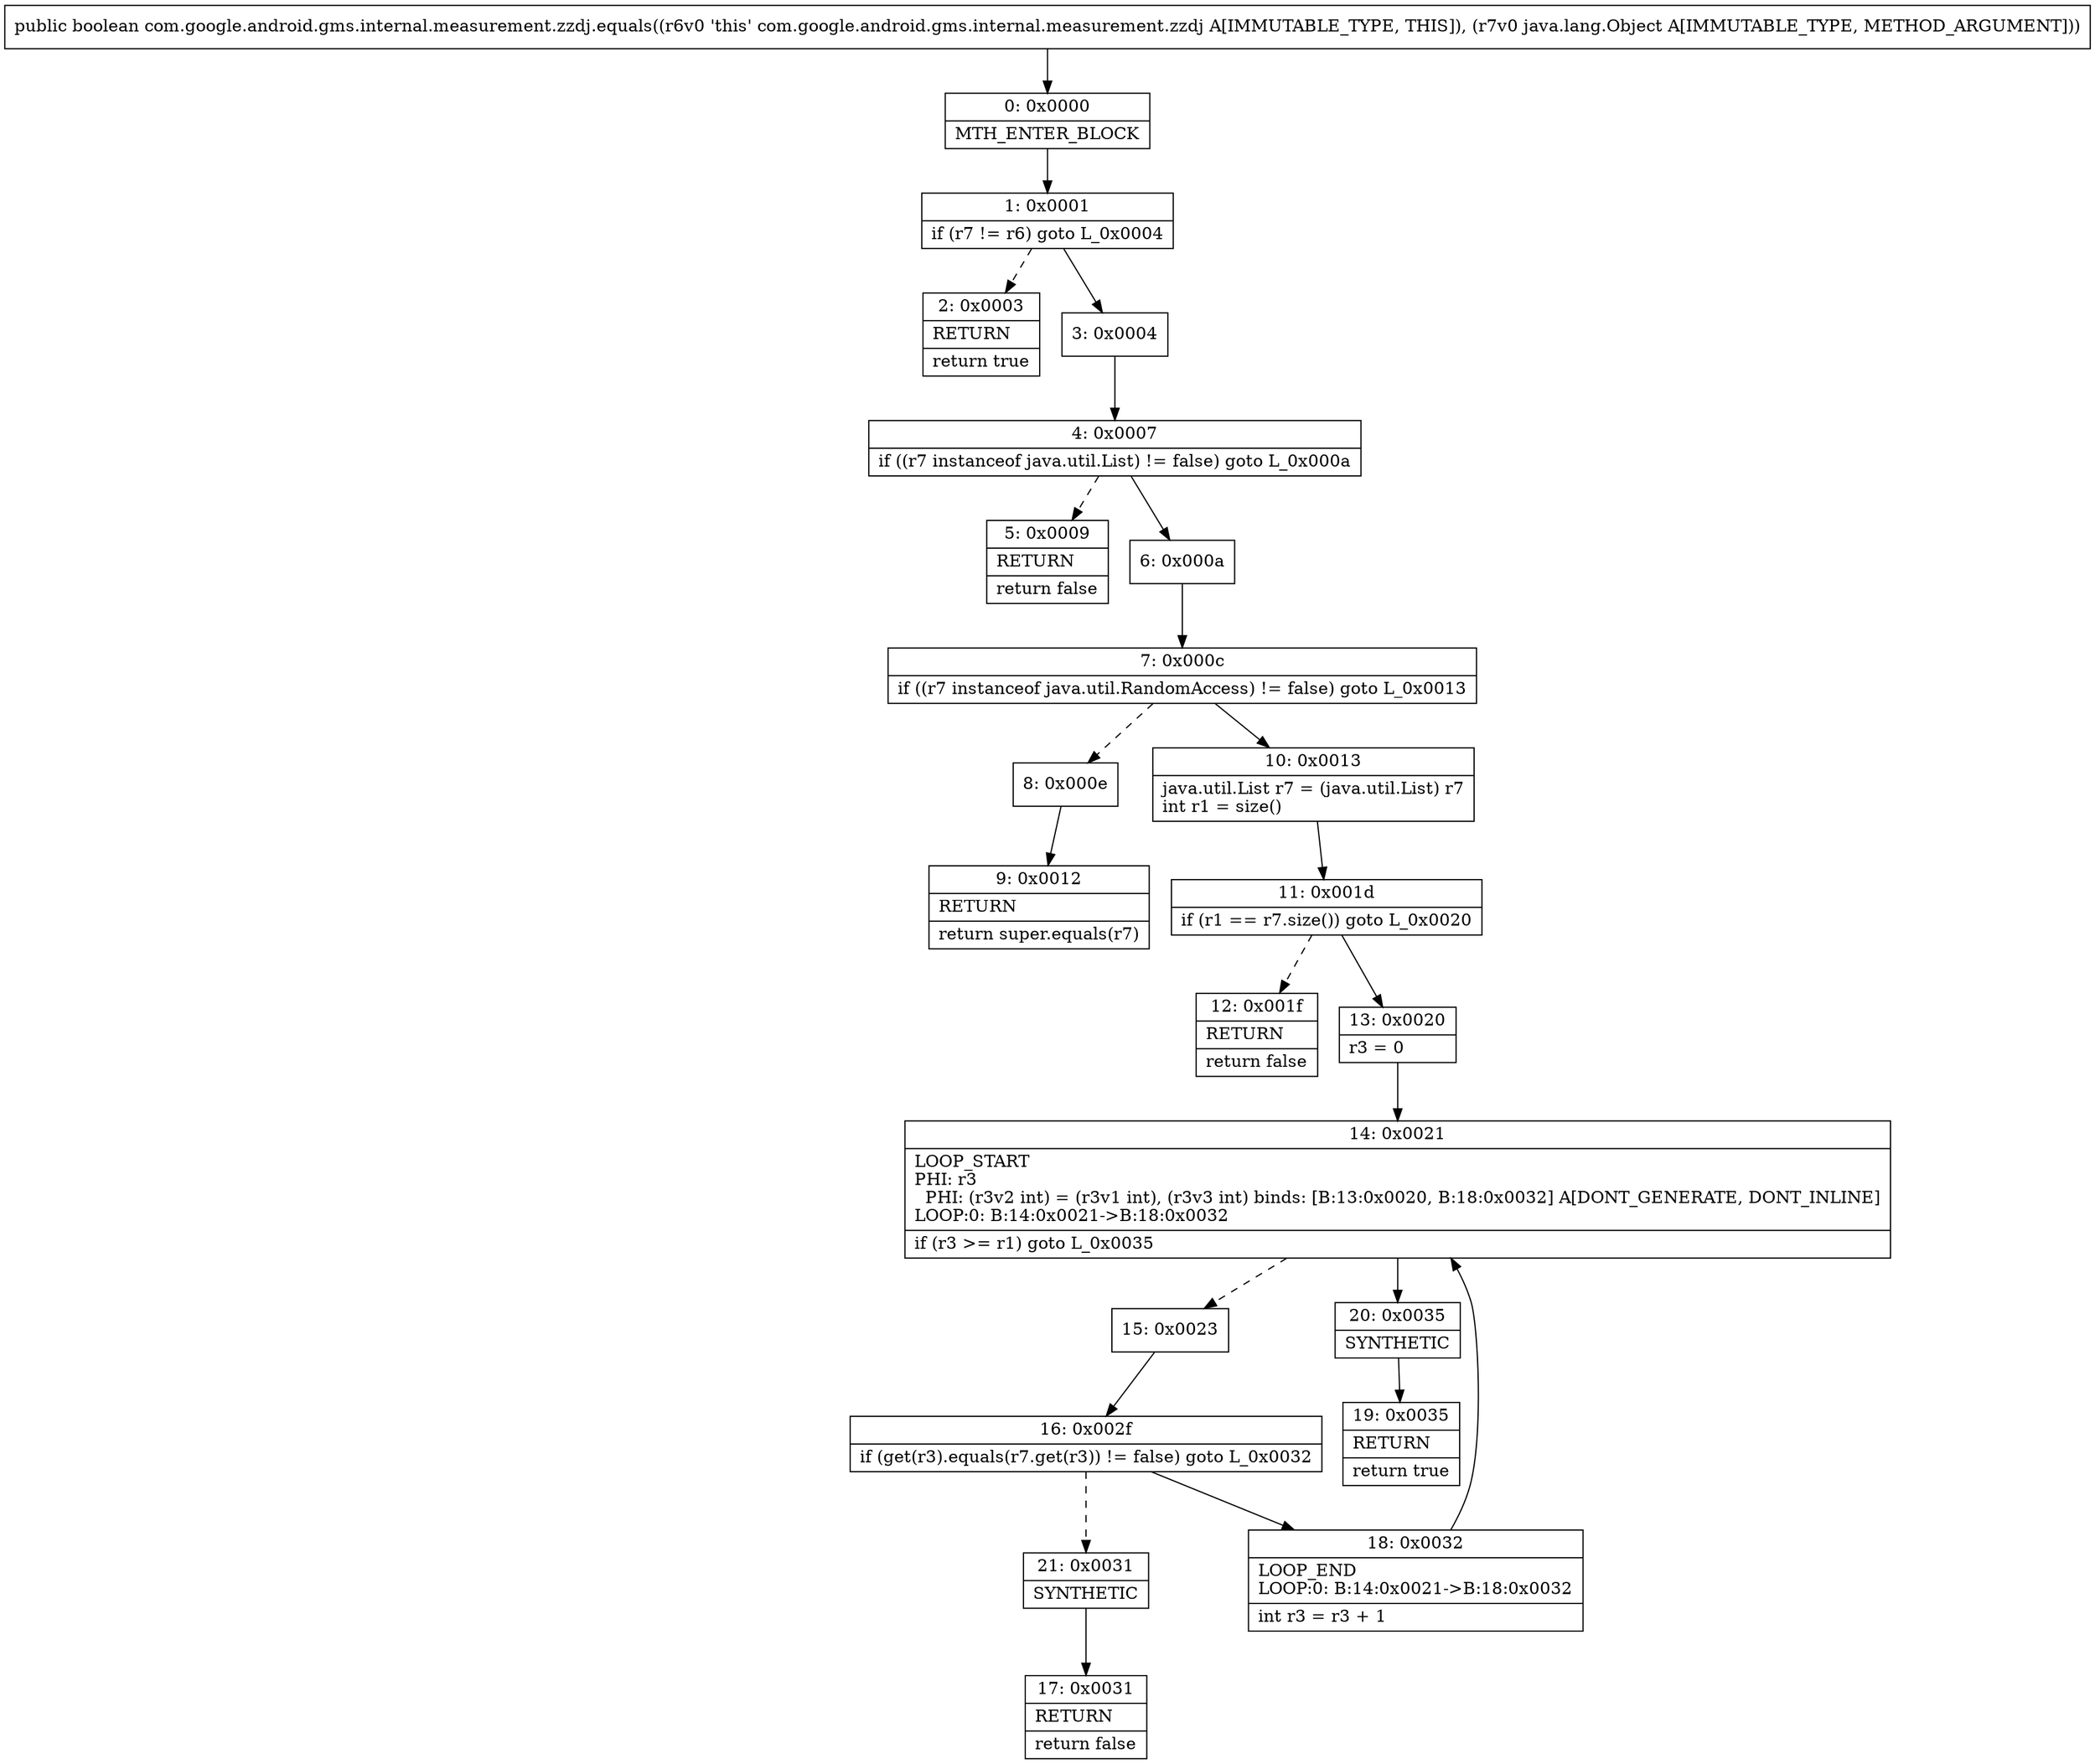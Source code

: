 digraph "CFG forcom.google.android.gms.internal.measurement.zzdj.equals(Ljava\/lang\/Object;)Z" {
Node_0 [shape=record,label="{0\:\ 0x0000|MTH_ENTER_BLOCK\l}"];
Node_1 [shape=record,label="{1\:\ 0x0001|if (r7 != r6) goto L_0x0004\l}"];
Node_2 [shape=record,label="{2\:\ 0x0003|RETURN\l|return true\l}"];
Node_3 [shape=record,label="{3\:\ 0x0004}"];
Node_4 [shape=record,label="{4\:\ 0x0007|if ((r7 instanceof java.util.List) != false) goto L_0x000a\l}"];
Node_5 [shape=record,label="{5\:\ 0x0009|RETURN\l|return false\l}"];
Node_6 [shape=record,label="{6\:\ 0x000a}"];
Node_7 [shape=record,label="{7\:\ 0x000c|if ((r7 instanceof java.util.RandomAccess) != false) goto L_0x0013\l}"];
Node_8 [shape=record,label="{8\:\ 0x000e}"];
Node_9 [shape=record,label="{9\:\ 0x0012|RETURN\l|return super.equals(r7)\l}"];
Node_10 [shape=record,label="{10\:\ 0x0013|java.util.List r7 = (java.util.List) r7\lint r1 = size()\l}"];
Node_11 [shape=record,label="{11\:\ 0x001d|if (r1 == r7.size()) goto L_0x0020\l}"];
Node_12 [shape=record,label="{12\:\ 0x001f|RETURN\l|return false\l}"];
Node_13 [shape=record,label="{13\:\ 0x0020|r3 = 0\l}"];
Node_14 [shape=record,label="{14\:\ 0x0021|LOOP_START\lPHI: r3 \l  PHI: (r3v2 int) = (r3v1 int), (r3v3 int) binds: [B:13:0x0020, B:18:0x0032] A[DONT_GENERATE, DONT_INLINE]\lLOOP:0: B:14:0x0021\-\>B:18:0x0032\l|if (r3 \>= r1) goto L_0x0035\l}"];
Node_15 [shape=record,label="{15\:\ 0x0023}"];
Node_16 [shape=record,label="{16\:\ 0x002f|if (get(r3).equals(r7.get(r3)) != false) goto L_0x0032\l}"];
Node_17 [shape=record,label="{17\:\ 0x0031|RETURN\l|return false\l}"];
Node_18 [shape=record,label="{18\:\ 0x0032|LOOP_END\lLOOP:0: B:14:0x0021\-\>B:18:0x0032\l|int r3 = r3 + 1\l}"];
Node_19 [shape=record,label="{19\:\ 0x0035|RETURN\l|return true\l}"];
Node_20 [shape=record,label="{20\:\ 0x0035|SYNTHETIC\l}"];
Node_21 [shape=record,label="{21\:\ 0x0031|SYNTHETIC\l}"];
MethodNode[shape=record,label="{public boolean com.google.android.gms.internal.measurement.zzdj.equals((r6v0 'this' com.google.android.gms.internal.measurement.zzdj A[IMMUTABLE_TYPE, THIS]), (r7v0 java.lang.Object A[IMMUTABLE_TYPE, METHOD_ARGUMENT])) }"];
MethodNode -> Node_0;
Node_0 -> Node_1;
Node_1 -> Node_2[style=dashed];
Node_1 -> Node_3;
Node_3 -> Node_4;
Node_4 -> Node_5[style=dashed];
Node_4 -> Node_6;
Node_6 -> Node_7;
Node_7 -> Node_8[style=dashed];
Node_7 -> Node_10;
Node_8 -> Node_9;
Node_10 -> Node_11;
Node_11 -> Node_12[style=dashed];
Node_11 -> Node_13;
Node_13 -> Node_14;
Node_14 -> Node_15[style=dashed];
Node_14 -> Node_20;
Node_15 -> Node_16;
Node_16 -> Node_18;
Node_16 -> Node_21[style=dashed];
Node_18 -> Node_14;
Node_20 -> Node_19;
Node_21 -> Node_17;
}

